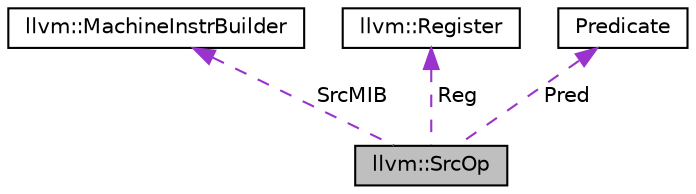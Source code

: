 digraph "llvm::SrcOp"
{
 // LATEX_PDF_SIZE
  bgcolor="transparent";
  edge [fontname="Helvetica",fontsize="10",labelfontname="Helvetica",labelfontsize="10"];
  node [fontname="Helvetica",fontsize="10",shape="box"];
  Node1 [label="llvm::SrcOp",height=0.2,width=0.4,color="black", fillcolor="grey75", style="filled", fontcolor="black",tooltip=" "];
  Node2 -> Node1 [dir="back",color="darkorchid3",fontsize="10",style="dashed",label=" SrcMIB" ,fontname="Helvetica"];
  Node2 [label="llvm::MachineInstrBuilder",height=0.2,width=0.4,color="black",URL="$classllvm_1_1MachineInstrBuilder.html",tooltip=" "];
  Node3 -> Node1 [dir="back",color="darkorchid3",fontsize="10",style="dashed",label=" Reg" ,fontname="Helvetica"];
  Node3 [label="llvm::Register",height=0.2,width=0.4,color="black",URL="$classllvm_1_1Register.html",tooltip="Wrapper class representing virtual and physical registers."];
  Node4 -> Node1 [dir="back",color="darkorchid3",fontsize="10",style="dashed",label=" Pred" ,fontname="Helvetica"];
  Node4 [label="Predicate",height=0.2,width=0.4,color="black",tooltip=" "];
}
